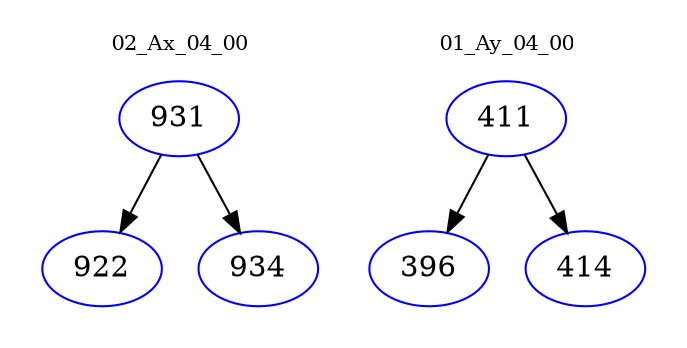 digraph{
subgraph cluster_0 {
color = white
label = "02_Ax_04_00";
fontsize=10;
T0_931 [label="931", color="blue"]
T0_931 -> T0_922 [color="black"]
T0_922 [label="922", color="blue"]
T0_931 -> T0_934 [color="black"]
T0_934 [label="934", color="blue"]
}
subgraph cluster_1 {
color = white
label = "01_Ay_04_00";
fontsize=10;
T1_411 [label="411", color="blue"]
T1_411 -> T1_396 [color="black"]
T1_396 [label="396", color="blue"]
T1_411 -> T1_414 [color="black"]
T1_414 [label="414", color="blue"]
}
}
